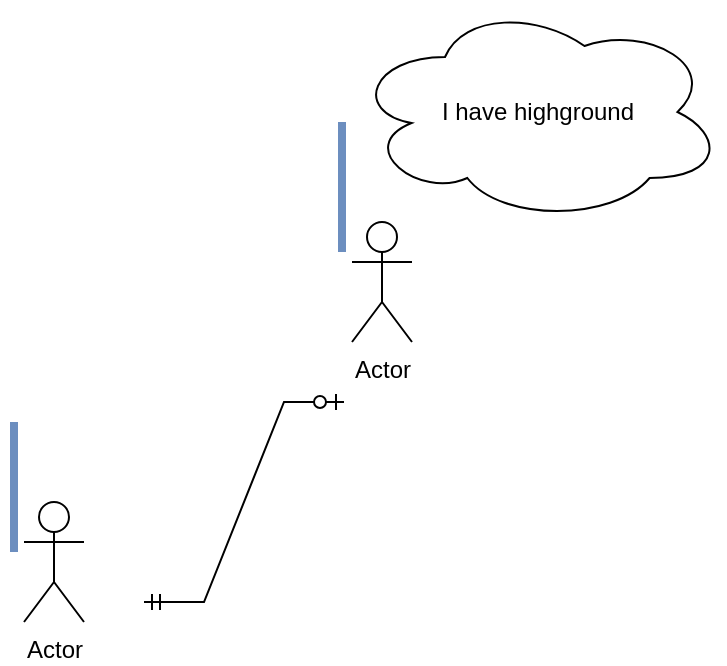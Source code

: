 <mxfile version="24.8.0">
  <diagram name="Страница — 1" id="SCTJ4Yy0JJc4eiNxoqwg">
    <mxGraphModel dx="1404" dy="769" grid="1" gridSize="10" guides="1" tooltips="1" connect="1" arrows="1" fold="1" page="1" pageScale="1" pageWidth="827" pageHeight="1169" math="0" shadow="0">
      <root>
        <mxCell id="0" />
        <mxCell id="1" parent="0" />
        <mxCell id="uB4P1fSllWcnm2kNbP3K-4" value="Actor" style="shape=umlActor;verticalLabelPosition=bottom;verticalAlign=top;html=1;" vertex="1" parent="1">
          <mxGeometry x="250" y="470" width="30" height="60" as="geometry" />
        </mxCell>
        <mxCell id="uB4P1fSllWcnm2kNbP3K-5" value="Actor" style="shape=umlActor;verticalLabelPosition=bottom;verticalAlign=top;html=1;" vertex="1" parent="1">
          <mxGeometry x="414" y="330" width="30" height="60" as="geometry" />
        </mxCell>
        <mxCell id="uB4P1fSllWcnm2kNbP3K-6" value="" style="edgeStyle=entityRelationEdgeStyle;fontSize=12;html=1;endArrow=ERzeroToOne;startArrow=ERmandOne;rounded=0;" edge="1" parent="1">
          <mxGeometry width="100" height="100" relative="1" as="geometry">
            <mxPoint x="310" y="520" as="sourcePoint" />
            <mxPoint x="410" y="420" as="targetPoint" />
          </mxGeometry>
        </mxCell>
        <mxCell id="uB4P1fSllWcnm2kNbP3K-8" value="I have highground" style="ellipse;shape=cloud;whiteSpace=wrap;html=1;align=center;" vertex="1" parent="1">
          <mxGeometry x="414" y="220" width="186" height="110" as="geometry" />
        </mxCell>
        <mxCell id="uB4P1fSllWcnm2kNbP3K-14" value="" style="line;strokeWidth=4;direction=south;html=1;perimeter=backbonePerimeter;points=[];outlineConnect=0;fillColor=#dae8fc;strokeColor=#6c8ebf;" vertex="1" parent="1">
          <mxGeometry x="240" y="430" width="10" height="65" as="geometry" />
        </mxCell>
        <mxCell id="uB4P1fSllWcnm2kNbP3K-15" value="" style="line;strokeWidth=4;direction=south;html=1;perimeter=backbonePerimeter;points=[];outlineConnect=0;fillColor=#dae8fc;strokeColor=#6c8ebf;" vertex="1" parent="1">
          <mxGeometry x="404" y="280" width="10" height="65" as="geometry" />
        </mxCell>
      </root>
    </mxGraphModel>
  </diagram>
</mxfile>
